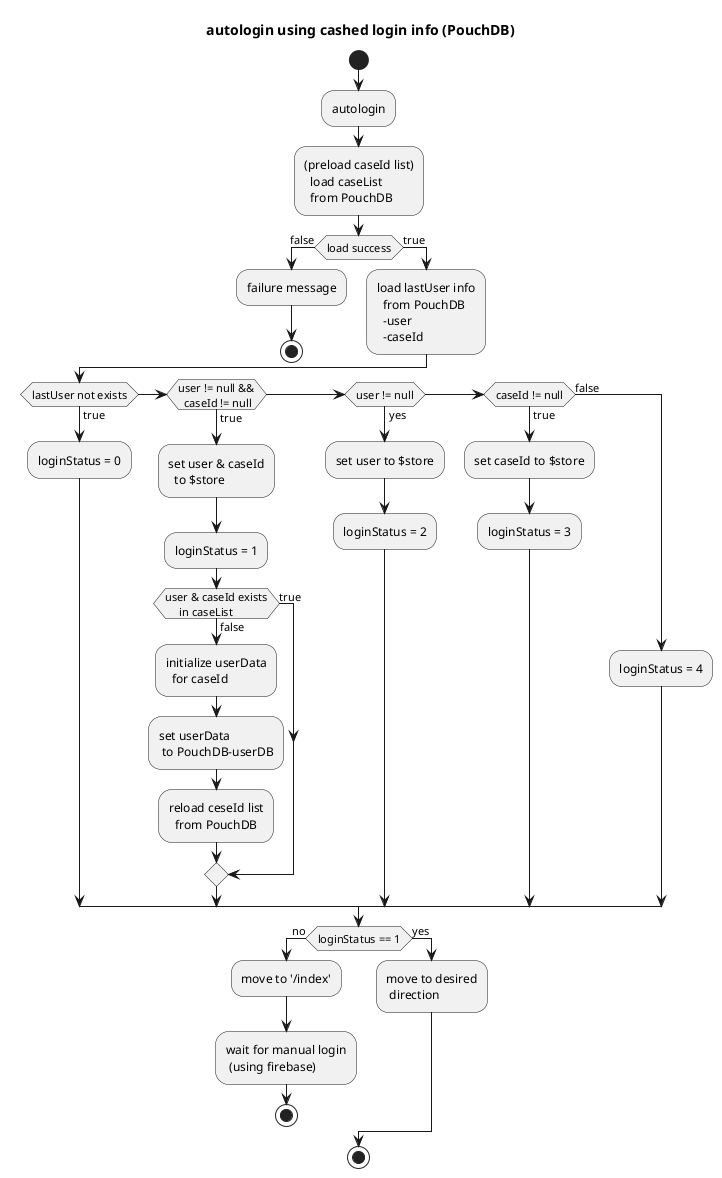 @startuml
title autologin using cashed login info (PouchDB)

start

:autologin;


:(preload caseId list)
  load caseList
  from PouchDB;

 if (load success) then (false)
  :failure message;
  stop
  else (true)
  :load lastUser info
    from PouchDB
    -user
    -caseId;
 endif


if (lastUser not exists) then (true)
    :loginStatus = 0;
else if (user != null &&
  caseId != null) then (true)
    :set user & caseId
      to $store;
    :loginStatus = 1;
    if (user & caseId exists
     in caseList) then (true)

    else (false)
      :initialize userData
        for caseId;
      :set userData
       to PouchDB-userDB;
      :reload ceseId list
        from PouchDB;
    endif
else if (user != null) then (yes)
    :set user to $store;
    :loginStatus = 2;
else if (caseId != null) then (true)
    :set caseId to $store;
    :loginStatus = 3;
else (false)
    :loginStatus = 4;
endif

if (loginStatus == 1) then (no)
  :move to '/index';
  :wait for manual login
   (using firebase);
  stop
else (yes)
  :move to desired
   direction;
endif
stop

@enduml
